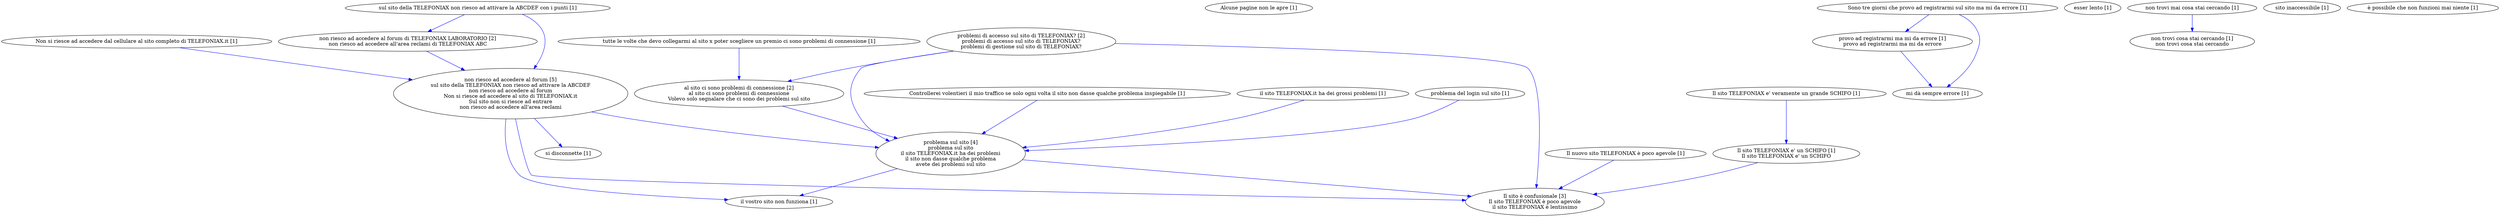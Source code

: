digraph collapsedGraph {
"problemi di accesso sul sito di TELEFONIAX? [2]\nproblemi di accesso sul sito di TELEFONIAX?\nproblemi di gestione sul sito di TELEFONIAX?""non riesco ad accedere al forum di TELEFONIAX LABORATORIO [2]\nnon riesco ad accedere all'area reclami di TELEFONIAX ABC""non riesco ad accedere al forum [5]\nsul sito della TELEFONIAX non riesco ad attivare la ABCDEF\nnon riesco ad accedere al forum\nNon si riesce ad accedere al sito di TELEFONIAX.it\nSul sito non si riesce ad entrare\nnon riesco ad accedere all'area reclami""al sito ci sono problemi di connessione [2]\nal sito ci sono problemi di connessione\nVolevo solo segnalare che ci sono dei problemi sul sito""problema sul sito [4]\nproblema sul sito\nil sito TELEFONIAX.it ha dei problemi\nil sito non dasse qualche problema\navete dei problemi sul sito""Il sito è confusionale [3]\nIl sito TELEFONIAX è poco agevole\nil sito TELEFONIAX è lentissimo""Alcune pagine non le apre [1]""Controllerei volentieri il mio traffico se solo ogni volta il sito non dasse qualche problema inspiegabile [1]""Il nuovo sito TELEFONIAX è poco agevole [1]""Il sito TELEFONIAX e' un SCHIFO [1]\nIl sito TELEFONIAX e' un SCHIFO""Il sito TELEFONIAX e' veramente un grande SCHIFO [1]""Non si riesce ad accedere dal cellulare al sito completo di TELEFONIAX.it [1]""provo ad registrarmi ma mi da errore [1]\nprovo ad registrarmi ma mi da errore""Sono tre giorni che provo ad registrarmi sul sito ma mi da errore [1]""esser lento [1]""il sito TELEFONIAX.it ha dei grossi problemi [1]""il vostro sito non funziona [1]""mi dà sempre errore [1]""non trovi cosa stai cercando [1]\nnon trovi cosa stai cercando""non trovi mai cosa stai cercando [1]""problema del login sul sito [1]""si disconnette [1]""sito inaccessibile [1]""sul sito della TELEFONIAX non riesco ad attivare la ABCDEF con i punti [1]""tutte le volte che devo collegarmi al sito x poter scegliere un premio ci sono problemi di connessione [1]""è possibile che non funzioni mai niente [1]""Controllerei volentieri il mio traffico se solo ogni volta il sito non dasse qualche problema inspiegabile [1]" -> "problema sul sito [4]\nproblema sul sito\nil sito TELEFONIAX.it ha dei problemi\nil sito non dasse qualche problema\navete dei problemi sul sito" [color=blue]
"Il nuovo sito TELEFONIAX è poco agevole [1]" -> "Il sito è confusionale [3]\nIl sito TELEFONIAX è poco agevole\nil sito TELEFONIAX è lentissimo" [color=blue]
"Il sito TELEFONIAX e' veramente un grande SCHIFO [1]" -> "Il sito TELEFONIAX e' un SCHIFO [1]\nIl sito TELEFONIAX e' un SCHIFO" [color=blue]
"problema sul sito [4]\nproblema sul sito\nil sito TELEFONIAX.it ha dei problemi\nil sito non dasse qualche problema\navete dei problemi sul sito" -> "Il sito è confusionale [3]\nIl sito TELEFONIAX è poco agevole\nil sito TELEFONIAX è lentissimo" [color=blue]
"Il sito TELEFONIAX e' un SCHIFO [1]\nIl sito TELEFONIAX e' un SCHIFO" -> "Il sito è confusionale [3]\nIl sito TELEFONIAX è poco agevole\nil sito TELEFONIAX è lentissimo" [color=blue]
"Non si riesce ad accedere dal cellulare al sito completo di TELEFONIAX.it [1]" -> "non riesco ad accedere al forum [5]\nsul sito della TELEFONIAX non riesco ad attivare la ABCDEF\nnon riesco ad accedere al forum\nNon si riesce ad accedere al sito di TELEFONIAX.it\nSul sito non si riesce ad entrare\nnon riesco ad accedere all'area reclami" [color=blue]
"Sono tre giorni che provo ad registrarmi sul sito ma mi da errore [1]" -> "provo ad registrarmi ma mi da errore [1]\nprovo ad registrarmi ma mi da errore" [color=blue]
"non riesco ad accedere al forum [5]\nsul sito della TELEFONIAX non riesco ad attivare la ABCDEF\nnon riesco ad accedere al forum\nNon si riesce ad accedere al sito di TELEFONIAX.it\nSul sito non si riesce ad entrare\nnon riesco ad accedere all'area reclami" -> "problema sul sito [4]\nproblema sul sito\nil sito TELEFONIAX.it ha dei problemi\nil sito non dasse qualche problema\navete dei problemi sul sito" [color=blue]
"il sito TELEFONIAX.it ha dei grossi problemi [1]" -> "problema sul sito [4]\nproblema sul sito\nil sito TELEFONIAX.it ha dei problemi\nil sito non dasse qualche problema\navete dei problemi sul sito" [color=blue]
"problema sul sito [4]\nproblema sul sito\nil sito TELEFONIAX.it ha dei problemi\nil sito non dasse qualche problema\navete dei problemi sul sito" -> "il vostro sito non funziona [1]" [color=blue]
"non riesco ad accedere al forum [5]\nsul sito della TELEFONIAX non riesco ad attivare la ABCDEF\nnon riesco ad accedere al forum\nNon si riesce ad accedere al sito di TELEFONIAX.it\nSul sito non si riesce ad entrare\nnon riesco ad accedere all'area reclami" -> "il vostro sito non funziona [1]" [color=blue]
"provo ad registrarmi ma mi da errore [1]\nprovo ad registrarmi ma mi da errore" -> "mi dà sempre errore [1]" [color=blue]
"Sono tre giorni che provo ad registrarmi sul sito ma mi da errore [1]" -> "mi dà sempre errore [1]" [color=blue]
"non riesco ad accedere al forum di TELEFONIAX LABORATORIO [2]\nnon riesco ad accedere all'area reclami di TELEFONIAX ABC" -> "non riesco ad accedere al forum [5]\nsul sito della TELEFONIAX non riesco ad attivare la ABCDEF\nnon riesco ad accedere al forum\nNon si riesce ad accedere al sito di TELEFONIAX.it\nSul sito non si riesce ad entrare\nnon riesco ad accedere all'area reclami" [color=blue]
"non trovi mai cosa stai cercando [1]" -> "non trovi cosa stai cercando [1]\nnon trovi cosa stai cercando" [color=blue]
"problema del login sul sito [1]" -> "problema sul sito [4]\nproblema sul sito\nil sito TELEFONIAX.it ha dei problemi\nil sito non dasse qualche problema\navete dei problemi sul sito" [color=blue]
"problemi di accesso sul sito di TELEFONIAX? [2]\nproblemi di accesso sul sito di TELEFONIAX?\nproblemi di gestione sul sito di TELEFONIAX?" -> "Il sito è confusionale [3]\nIl sito TELEFONIAX è poco agevole\nil sito TELEFONIAX è lentissimo" [color=blue]
"problemi di accesso sul sito di TELEFONIAX? [2]\nproblemi di accesso sul sito di TELEFONIAX?\nproblemi di gestione sul sito di TELEFONIAX?" -> "problema sul sito [4]\nproblema sul sito\nil sito TELEFONIAX.it ha dei problemi\nil sito non dasse qualche problema\navete dei problemi sul sito" [color=blue]
"non riesco ad accedere al forum [5]\nsul sito della TELEFONIAX non riesco ad attivare la ABCDEF\nnon riesco ad accedere al forum\nNon si riesce ad accedere al sito di TELEFONIAX.it\nSul sito non si riesce ad entrare\nnon riesco ad accedere all'area reclami" -> "si disconnette [1]" [color=blue]
"sul sito della TELEFONIAX non riesco ad attivare la ABCDEF con i punti [1]" -> "non riesco ad accedere al forum [5]\nsul sito della TELEFONIAX non riesco ad attivare la ABCDEF\nnon riesco ad accedere al forum\nNon si riesce ad accedere al sito di TELEFONIAX.it\nSul sito non si riesce ad entrare\nnon riesco ad accedere all'area reclami" [color=blue]
"non riesco ad accedere al forum [5]\nsul sito della TELEFONIAX non riesco ad attivare la ABCDEF\nnon riesco ad accedere al forum\nNon si riesce ad accedere al sito di TELEFONIAX.it\nSul sito non si riesce ad entrare\nnon riesco ad accedere all'area reclami" -> "Il sito è confusionale [3]\nIl sito TELEFONIAX è poco agevole\nil sito TELEFONIAX è lentissimo" [color=blue]
"sul sito della TELEFONIAX non riesco ad attivare la ABCDEF con i punti [1]" -> "non riesco ad accedere al forum di TELEFONIAX LABORATORIO [2]\nnon riesco ad accedere all'area reclami di TELEFONIAX ABC" [color=blue]
"tutte le volte che devo collegarmi al sito x poter scegliere un premio ci sono problemi di connessione [1]" -> "al sito ci sono problemi di connessione [2]\nal sito ci sono problemi di connessione\nVolevo solo segnalare che ci sono dei problemi sul sito" [color=blue]
"problemi di accesso sul sito di TELEFONIAX? [2]\nproblemi di accesso sul sito di TELEFONIAX?\nproblemi di gestione sul sito di TELEFONIAX?" -> "al sito ci sono problemi di connessione [2]\nal sito ci sono problemi di connessione\nVolevo solo segnalare che ci sono dei problemi sul sito" [color=blue]
"al sito ci sono problemi di connessione [2]\nal sito ci sono problemi di connessione\nVolevo solo segnalare che ci sono dei problemi sul sito" -> "problema sul sito [4]\nproblema sul sito\nil sito TELEFONIAX.it ha dei problemi\nil sito non dasse qualche problema\navete dei problemi sul sito" [color=blue]
}